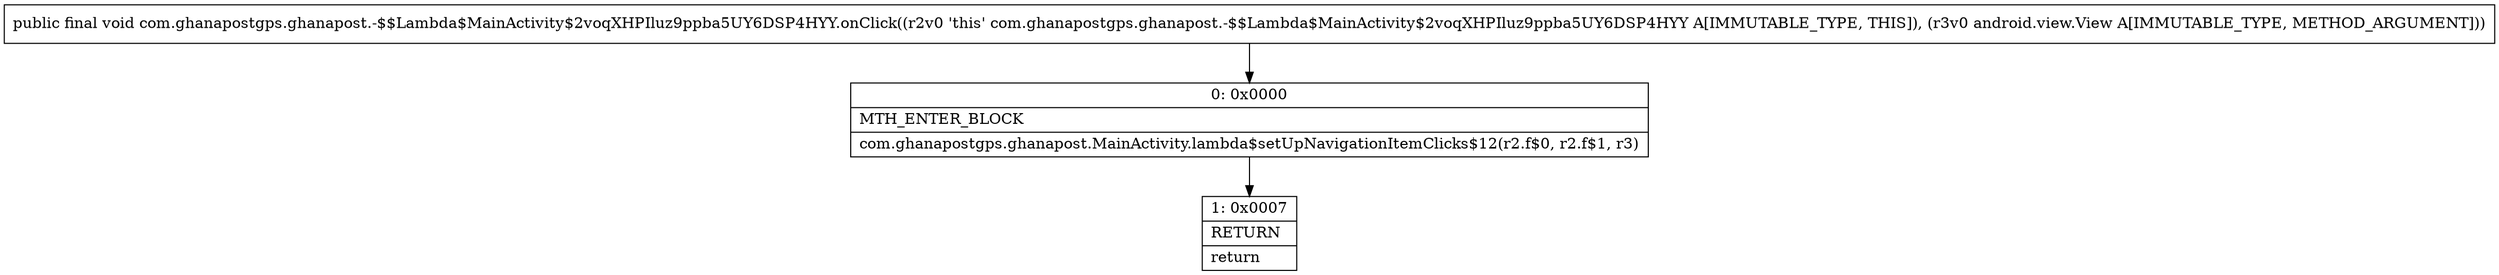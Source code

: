 digraph "CFG forcom.ghanapostgps.ghanapost.\-$$Lambda$MainActivity$2voqXHPIluz9ppba5UY6DSP4HYY.onClick(Landroid\/view\/View;)V" {
Node_0 [shape=record,label="{0\:\ 0x0000|MTH_ENTER_BLOCK\l|com.ghanapostgps.ghanapost.MainActivity.lambda$setUpNavigationItemClicks$12(r2.f$0, r2.f$1, r3)\l}"];
Node_1 [shape=record,label="{1\:\ 0x0007|RETURN\l|return\l}"];
MethodNode[shape=record,label="{public final void com.ghanapostgps.ghanapost.\-$$Lambda$MainActivity$2voqXHPIluz9ppba5UY6DSP4HYY.onClick((r2v0 'this' com.ghanapostgps.ghanapost.\-$$Lambda$MainActivity$2voqXHPIluz9ppba5UY6DSP4HYY A[IMMUTABLE_TYPE, THIS]), (r3v0 android.view.View A[IMMUTABLE_TYPE, METHOD_ARGUMENT])) }"];
MethodNode -> Node_0;
Node_0 -> Node_1;
}

